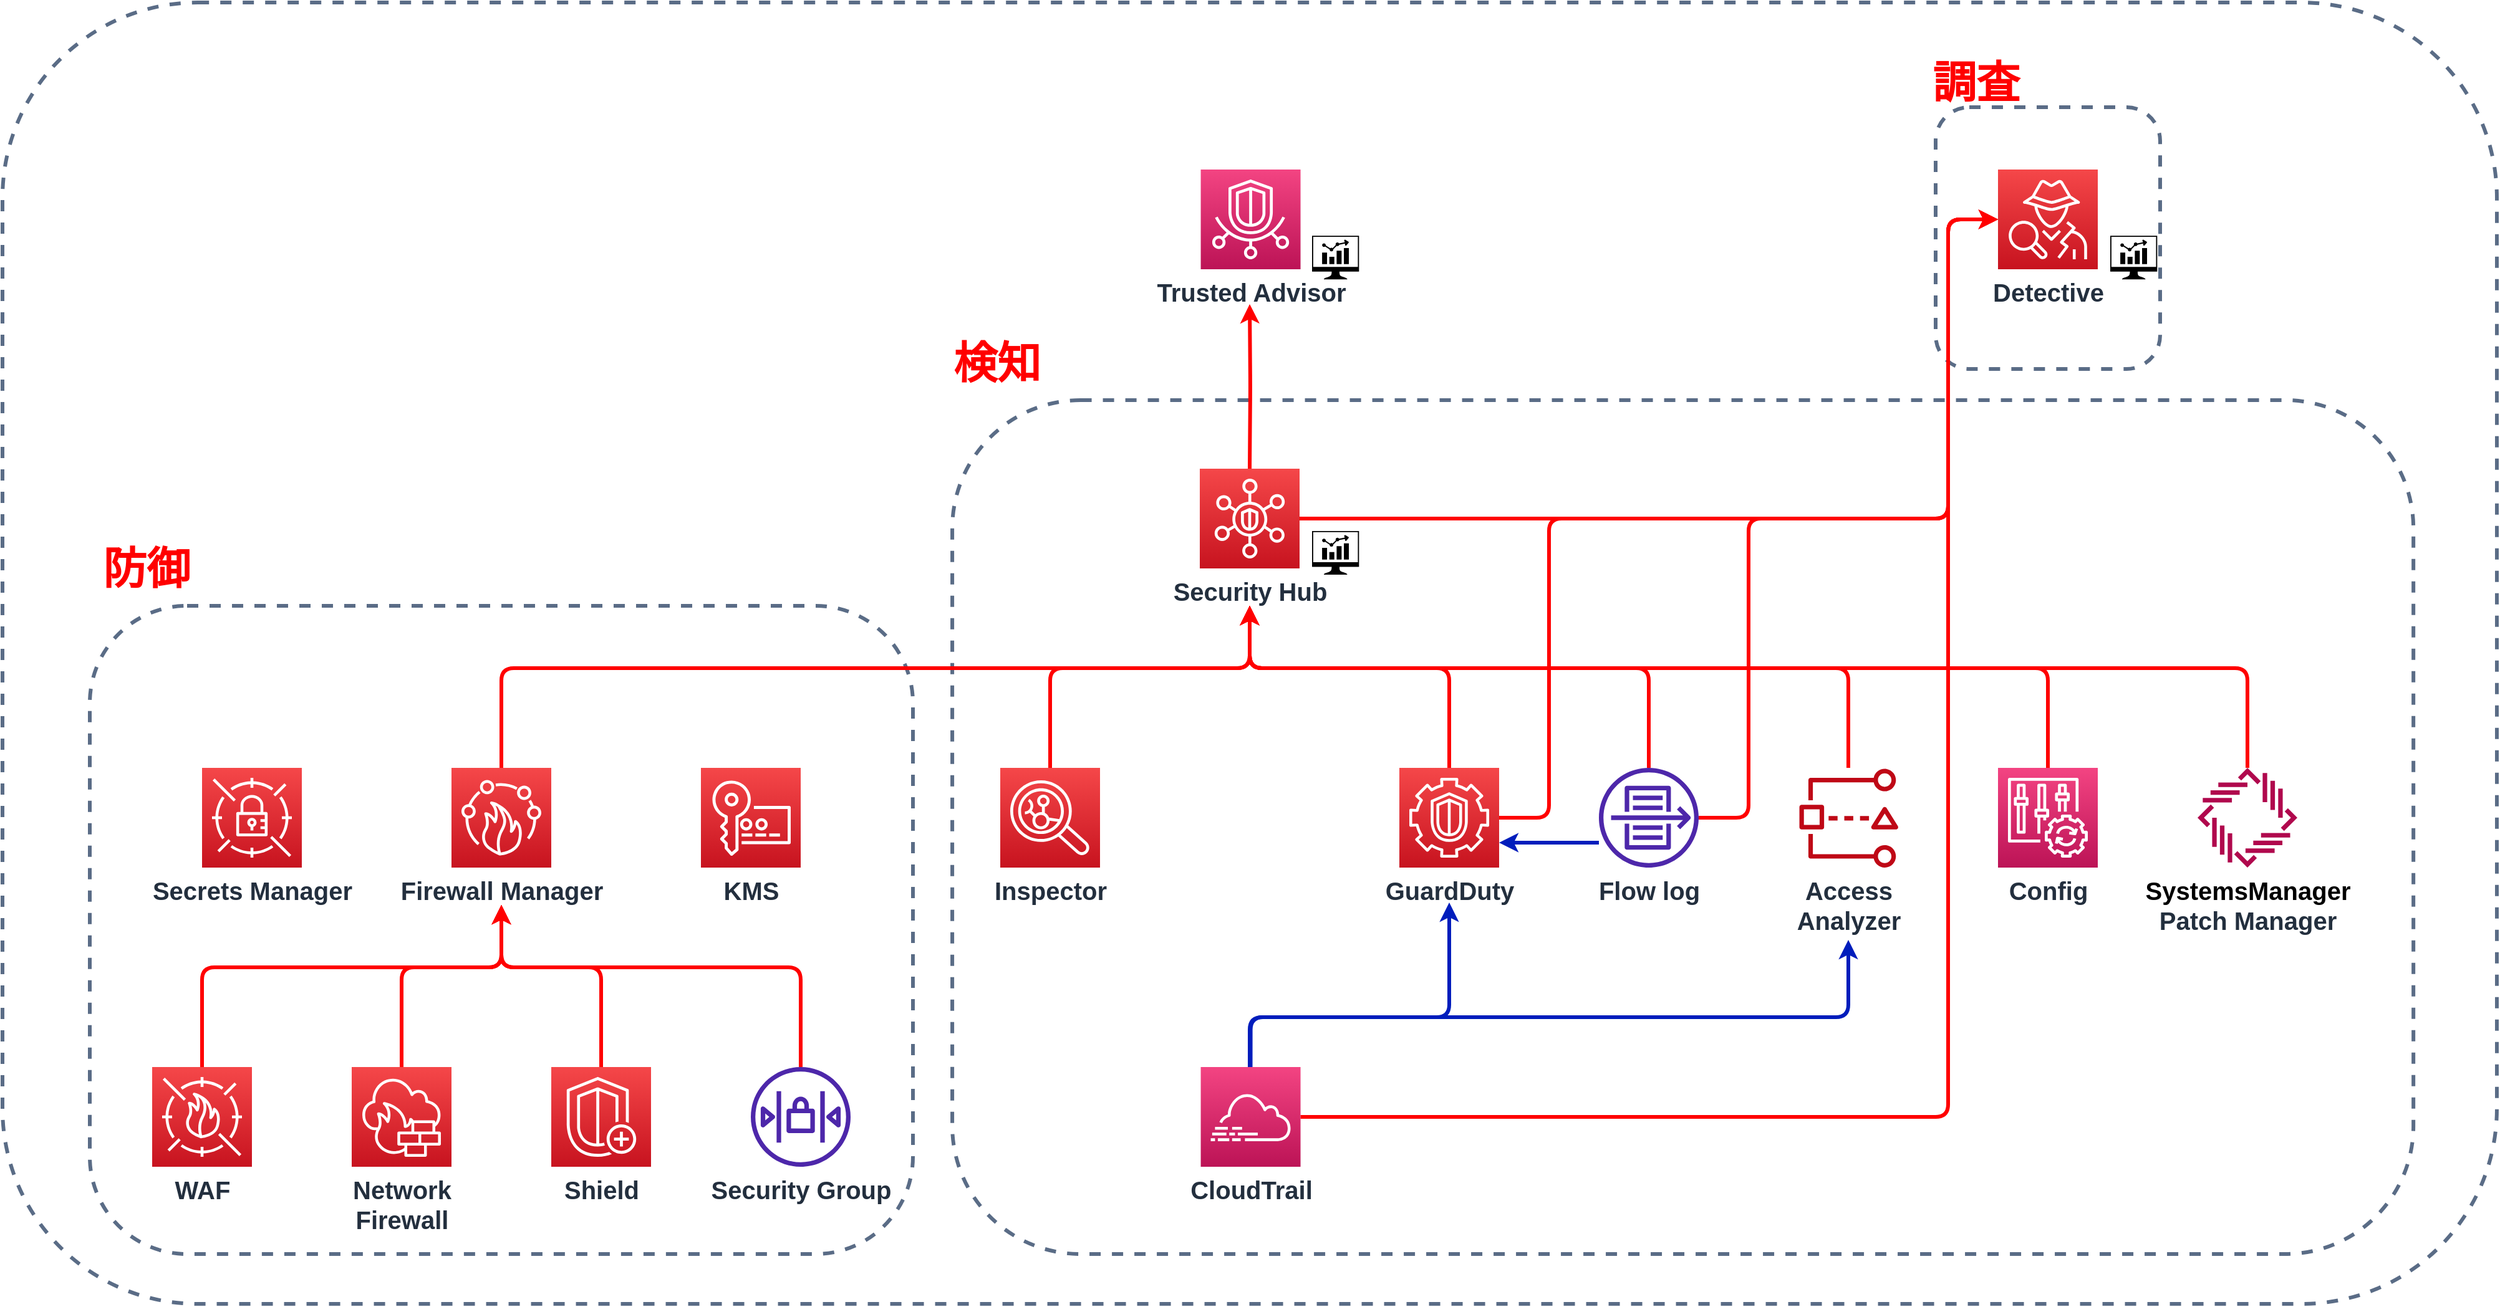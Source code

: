 <mxfile version="20.3.0" type="device"><diagram id="Ht1M8jgEwFfnCIfOTk4-" name="Page-1"><mxGraphModel dx="1458" dy="1410" grid="0" gridSize="10" guides="1" tooltips="1" connect="1" arrows="1" fold="1" page="0" pageScale="1" pageWidth="1169" pageHeight="827" math="0" shadow="0"><root><mxCell id="0"/><mxCell id="1" parent="0"/><mxCell id="Hoq88QWIrNYYVE0v8V77-1" value="" style="fillColor=none;strokeColor=#5A6C86;dashed=1;verticalAlign=top;fontStyle=0;fontColor=#5A6C86;fontSize=35;strokeWidth=3;rounded=1;" parent="1" vertex="1"><mxGeometry x="2241.54" y="827" width="1171.54" height="685" as="geometry"/></mxCell><mxCell id="Hoq88QWIrNYYVE0v8V77-2" value="" style="fillColor=none;strokeColor=#5A6C86;dashed=1;verticalAlign=top;fontStyle=0;fontColor=#5A6C86;fontSize=35;strokeWidth=3;rounded=1;fillStyle=dashed;" parent="1" vertex="1"><mxGeometry x="1480" y="508" width="2000" height="1044" as="geometry"/></mxCell><mxCell id="Hoq88QWIrNYYVE0v8V77-3" value="" style="fillColor=none;strokeColor=#5A6C86;dashed=1;verticalAlign=top;fontStyle=0;fontColor=#5A6C86;fontSize=35;strokeWidth=3;rounded=1;" parent="1" vertex="1"><mxGeometry x="3030" y="592" width="180" height="210" as="geometry"/></mxCell><mxCell id="Hoq88QWIrNYYVE0v8V77-4" value="" style="fillColor=none;strokeColor=#5A6C86;dashed=1;verticalAlign=top;fontStyle=0;fontColor=#5A6C86;fontSize=35;strokeWidth=3;rounded=1;" parent="1" vertex="1"><mxGeometry x="1550" y="992" width="660" height="520" as="geometry"/></mxCell><mxCell id="Hoq88QWIrNYYVE0v8V77-5" value="Trusted Advisor" style="sketch=0;points=[[0,0,0],[0.25,0,0],[0.5,0,0],[0.75,0,0],[1,0,0],[0,1,0],[0.25,1,0],[0.5,1,0],[0.75,1,0],[1,1,0],[0,0.25,0],[0,0.5,0],[0,0.75,0],[1,0.25,0],[1,0.5,0],[1,0.75,0]];points=[[0,0,0],[0.25,0,0],[0.5,0,0],[0.75,0,0],[1,0,0],[0,1,0],[0.25,1,0],[0.5,1,0],[0.75,1,0],[1,1,0],[0,0.25,0],[0,0.5,0],[0,0.75,0],[1,0.25,0],[1,0.5,0],[1,0.75,0]];outlineConnect=0;fontColor=#232F3E;gradientColor=#F34482;gradientDirection=north;fillColor=#BC1356;strokeColor=#ffffff;dashed=0;verticalLabelPosition=bottom;verticalAlign=top;align=center;html=1;fontSize=20;fontStyle=1;aspect=fixed;shape=mxgraph.aws4.resourceIcon;resIcon=mxgraph.aws4.trusted_advisor;strokeWidth=3;" parent="1" vertex="1"><mxGeometry x="2440.77" y="642" width="80" height="80" as="geometry"/></mxCell><mxCell id="Hoq88QWIrNYYVE0v8V77-6" value="Detective" style="sketch=0;points=[[0,0,0],[0.25,0,0],[0.5,0,0],[0.75,0,0],[1,0,0],[0,1,0],[0.25,1,0],[0.5,1,0],[0.75,1,0],[1,1,0],[0,0.25,0],[0,0.5,0],[0,0.75,0],[1,0.25,0],[1,0.5,0],[1,0.75,0]];outlineConnect=0;fontColor=#232F3E;gradientColor=#F54749;gradientDirection=north;fillColor=#C7131F;strokeColor=#ffffff;dashed=0;verticalLabelPosition=bottom;verticalAlign=top;align=center;html=1;fontSize=20;fontStyle=1;aspect=fixed;shape=mxgraph.aws4.resourceIcon;resIcon=mxgraph.aws4.detective;strokeWidth=3;" parent="1" vertex="1"><mxGeometry x="3080" y="642" width="80" height="80" as="geometry"/></mxCell><mxCell id="Hoq88QWIrNYYVE0v8V77-7" style="edgeStyle=orthogonalEdgeStyle;rounded=1;jumpStyle=none;orthogonalLoop=1;jettySize=auto;html=1;fontColor=#FF0000;startArrow=classic;startFill=1;endArrow=none;endFill=0;strokeColor=#FF0000;strokeWidth=3;entryX=0.5;entryY=0;entryDx=0;entryDy=0;entryPerimeter=0;" parent="1" target="Hoq88QWIrNYYVE0v8V77-8" edge="1"><mxGeometry relative="1" as="geometry"><mxPoint x="2480" y="992" as="sourcePoint"/><Array as="points"><mxPoint x="2480" y="1042"/><mxPoint x="2640" y="1042"/></Array></mxGeometry></mxCell><mxCell id="Hoq88QWIrNYYVE0v8V77-8" value="GuardDuty" style="sketch=0;points=[[0,0,0],[0.25,0,0],[0.5,0,0],[0.75,0,0],[1,0,0],[0,1,0],[0.25,1,0],[0.5,1,0],[0.75,1,0],[1,1,0],[0,0.25,0],[0,0.5,0],[0,0.75,0],[1,0.25,0],[1,0.5,0],[1,0.75,0]];outlineConnect=0;fontColor=#232F3E;gradientColor=#F54749;gradientDirection=north;fillColor=#C7131F;strokeColor=#ffffff;dashed=0;verticalLabelPosition=bottom;verticalAlign=top;align=center;html=1;fontSize=20;fontStyle=1;aspect=fixed;shape=mxgraph.aws4.resourceIcon;resIcon=mxgraph.aws4.guardduty;strokeWidth=3;" parent="1" vertex="1"><mxGeometry x="2600" y="1122" width="80" height="80" as="geometry"/></mxCell><mxCell id="Hoq88QWIrNYYVE0v8V77-9" style="edgeStyle=orthogonalEdgeStyle;rounded=1;jumpStyle=none;orthogonalLoop=1;jettySize=auto;html=1;exitX=0;exitY=0.5;exitDx=0;exitDy=0;exitPerimeter=0;entryX=1;entryY=0.5;entryDx=0;entryDy=0;entryPerimeter=0;fontColor=#FF0000;startArrow=classic;startFill=1;endArrow=none;endFill=0;strokeColor=#FF0000;strokeWidth=3;" parent="1" source="Hoq88QWIrNYYVE0v8V77-6" target="Hoq88QWIrNYYVE0v8V77-8" edge="1"><mxGeometry relative="1" as="geometry"><Array as="points"><mxPoint x="3040" y="682"/><mxPoint x="3040" y="922"/><mxPoint x="2720" y="922"/><mxPoint x="2720" y="1162"/></Array></mxGeometry></mxCell><mxCell id="Hoq88QWIrNYYVE0v8V77-10" style="edgeStyle=orthogonalEdgeStyle;rounded=1;jumpStyle=arc;orthogonalLoop=1;jettySize=auto;html=1;entryX=0.5;entryY=0;entryDx=0;entryDy=0;entryPerimeter=0;fontColor=#FF0000;startArrow=classic;startFill=1;endArrow=none;endFill=0;strokeColor=#FF0000;strokeWidth=3;" parent="1" target="Hoq88QWIrNYYVE0v8V77-11" edge="1"><mxGeometry relative="1" as="geometry"><mxPoint x="1880" y="1232" as="sourcePoint"/><Array as="points"><mxPoint x="1880" y="1282"/><mxPoint x="1640" y="1282"/></Array></mxGeometry></mxCell><mxCell id="Hoq88QWIrNYYVE0v8V77-11" value="WAF" style="sketch=0;points=[[0,0,0],[0.25,0,0],[0.5,0,0],[0.75,0,0],[1,0,0],[0,1,0],[0.25,1,0],[0.5,1,0],[0.75,1,0],[1,1,0],[0,0.25,0],[0,0.5,0],[0,0.75,0],[1,0.25,0],[1,0.5,0],[1,0.75,0]];outlineConnect=0;fontColor=#232F3E;gradientColor=#F54749;gradientDirection=north;fillColor=#C7131F;strokeColor=#ffffff;dashed=0;verticalLabelPosition=bottom;verticalAlign=top;align=center;html=1;fontSize=20;fontStyle=1;aspect=fixed;shape=mxgraph.aws4.resourceIcon;resIcon=mxgraph.aws4.waf;strokeWidth=3;" parent="1" vertex="1"><mxGeometry x="1600" y="1362" width="80" height="80" as="geometry"/></mxCell><mxCell id="Hoq88QWIrNYYVE0v8V77-12" style="edgeStyle=orthogonalEdgeStyle;rounded=1;jumpStyle=none;orthogonalLoop=1;jettySize=auto;html=1;entryX=0.5;entryY=0;entryDx=0;entryDy=0;entryPerimeter=0;fontColor=#FF0000;startArrow=classic;startFill=1;endArrow=none;endFill=0;strokeColor=#FF0000;strokeWidth=3;" parent="1" target="Hoq88QWIrNYYVE0v8V77-13" edge="1"><mxGeometry relative="1" as="geometry"><mxPoint x="2480" y="750" as="sourcePoint"/></mxGeometry></mxCell><mxCell id="Hoq88QWIrNYYVE0v8V77-13" value="Security Hub" style="sketch=0;points=[[0,0,0],[0.25,0,0],[0.5,0,0],[0.75,0,0],[1,0,0],[0,1,0],[0.25,1,0],[0.5,1,0],[0.75,1,0],[1,1,0],[0,0.25,0],[0,0.5,0],[0,0.75,0],[1,0.25,0],[1,0.5,0],[1,0.75,0]];outlineConnect=0;fontColor=#232F3E;gradientColor=#F54749;gradientDirection=north;fillColor=#C7131F;strokeColor=#ffffff;dashed=0;verticalLabelPosition=bottom;verticalAlign=top;align=center;html=1;fontSize=20;fontStyle=1;aspect=fixed;shape=mxgraph.aws4.resourceIcon;resIcon=mxgraph.aws4.security_hub;strokeWidth=3;" parent="1" vertex="1"><mxGeometry x="2440" y="882" width="80" height="80" as="geometry"/></mxCell><mxCell id="Hoq88QWIrNYYVE0v8V77-14" style="edgeStyle=orthogonalEdgeStyle;rounded=1;jumpStyle=none;orthogonalLoop=1;jettySize=auto;html=1;exitX=0;exitY=0.5;exitDx=0;exitDy=0;exitPerimeter=0;entryX=1;entryY=0.5;entryDx=0;entryDy=0;entryPerimeter=0;fontColor=#FF0000;startArrow=classic;startFill=1;endArrow=none;endFill=0;strokeColor=#FF0000;strokeWidth=3;" parent="1" source="Hoq88QWIrNYYVE0v8V77-6" target="Hoq88QWIrNYYVE0v8V77-13" edge="1"><mxGeometry relative="1" as="geometry"><Array as="points"><mxPoint x="3040" y="682"/><mxPoint x="3040" y="922"/></Array></mxGeometry></mxCell><mxCell id="Hoq88QWIrNYYVE0v8V77-17" style="edgeStyle=orthogonalEdgeStyle;rounded=1;jumpStyle=none;orthogonalLoop=1;jettySize=auto;html=1;fontColor=#FF0000;startArrow=classic;startFill=1;endArrow=none;endFill=0;strokeColor=#FF0000;strokeWidth=3;" parent="1" target="Hoq88QWIrNYYVE0v8V77-18" edge="1"><mxGeometry relative="1" as="geometry"><mxPoint x="2480" y="992" as="sourcePoint"/><Array as="points"><mxPoint x="2480" y="1042"/><mxPoint x="2960" y="1042"/></Array></mxGeometry></mxCell><mxCell id="Hoq88QWIrNYYVE0v8V77-18" value="Access &lt;br style=&quot;font-size: 20px;&quot;&gt;Analyzer" style="sketch=0;outlineConnect=0;fontColor=#232F3E;gradientColor=none;fillColor=#BF0816;strokeColor=none;dashed=0;verticalLabelPosition=bottom;verticalAlign=top;align=center;html=1;fontSize=20;fontStyle=1;aspect=fixed;pointerEvents=1;shape=mxgraph.aws4.access_analyzer;strokeWidth=3;" parent="1" vertex="1"><mxGeometry x="2920" y="1122" width="80.8" height="80" as="geometry"/></mxCell><mxCell id="Hoq88QWIrNYYVE0v8V77-19" value="" style="edgeStyle=orthogonalEdgeStyle;rounded=1;jumpStyle=none;orthogonalLoop=1;jettySize=auto;html=1;fontColor=#FF0000;startArrow=classic;startFill=1;endArrow=none;endFill=0;strokeColor=#001DBC;strokeWidth=3;exitX=1;exitY=0.75;exitDx=0;exitDy=0;exitPerimeter=0;" parent="1" source="Hoq88QWIrNYYVE0v8V77-8" target="Hoq88QWIrNYYVE0v8V77-21" edge="1"><mxGeometry relative="1" as="geometry"><Array as="points"><mxPoint x="2740" y="1182"/><mxPoint x="2740" y="1182"/></Array></mxGeometry></mxCell><mxCell id="Hoq88QWIrNYYVE0v8V77-20" style="edgeStyle=orthogonalEdgeStyle;rounded=1;jumpStyle=none;orthogonalLoop=1;jettySize=auto;html=1;fontColor=#FF0000;startArrow=classic;startFill=1;endArrow=none;endFill=0;strokeColor=#FF0000;strokeWidth=3;" parent="1" target="Hoq88QWIrNYYVE0v8V77-21" edge="1"><mxGeometry relative="1" as="geometry"><mxPoint x="2480" y="992" as="sourcePoint"/><Array as="points"><mxPoint x="2480" y="1042"/><mxPoint x="2800" y="1042"/></Array></mxGeometry></mxCell><mxCell id="Hoq88QWIrNYYVE0v8V77-21" value="Flow log" style="sketch=0;outlineConnect=0;fontColor=#232F3E;gradientColor=none;fillColor=#4D27AA;strokeColor=none;dashed=0;verticalLabelPosition=bottom;verticalAlign=top;align=center;html=1;fontSize=20;fontStyle=1;aspect=fixed;pointerEvents=1;shape=mxgraph.aws4.flow_logs;strokeWidth=3;" parent="1" vertex="1"><mxGeometry x="2760" y="1122" width="80" height="80" as="geometry"/></mxCell><mxCell id="Hoq88QWIrNYYVE0v8V77-22" style="edgeStyle=orthogonalEdgeStyle;rounded=1;jumpStyle=none;orthogonalLoop=1;jettySize=auto;html=1;fontColor=#FF0000;startArrow=classic;startFill=1;endArrow=none;endFill=0;strokeColor=#FF0000;strokeWidth=3;exitX=0;exitY=0.5;exitDx=0;exitDy=0;exitPerimeter=0;" parent="1" source="Hoq88QWIrNYYVE0v8V77-6" target="Hoq88QWIrNYYVE0v8V77-21" edge="1"><mxGeometry relative="1" as="geometry"><Array as="points"><mxPoint x="3040" y="682"/><mxPoint x="3040" y="922"/><mxPoint x="2880" y="922"/><mxPoint x="2880" y="1162"/></Array></mxGeometry></mxCell><mxCell id="Hoq88QWIrNYYVE0v8V77-24" value="CloudTrail" style="sketch=0;points=[[0,0,0],[0.25,0,0],[0.5,0,0],[0.75,0,0],[1,0,0],[0,1,0],[0.25,1,0],[0.5,1,0],[0.75,1,0],[1,1,0],[0,0.25,0],[0,0.5,0],[0,0.75,0],[1,0.25,0],[1,0.5,0],[1,0.75,0]];points=[[0,0,0],[0.25,0,0],[0.5,0,0],[0.75,0,0],[1,0,0],[0,1,0],[0.25,1,0],[0.5,1,0],[0.75,1,0],[1,1,0],[0,0.25,0],[0,0.5,0],[0,0.75,0],[1,0.25,0],[1,0.5,0],[1,0.75,0]];outlineConnect=0;fontColor=#232F3E;gradientColor=#F34482;gradientDirection=north;fillColor=#BC1356;strokeColor=#ffffff;dashed=0;verticalLabelPosition=bottom;verticalAlign=top;align=center;html=1;fontSize=20;fontStyle=1;aspect=fixed;shape=mxgraph.aws4.resourceIcon;resIcon=mxgraph.aws4.cloudtrail;strokeWidth=3;" parent="1" vertex="1"><mxGeometry x="2440.77" y="1362" width="80" height="80" as="geometry"/></mxCell><mxCell id="Hoq88QWIrNYYVE0v8V77-25" style="edgeStyle=orthogonalEdgeStyle;rounded=1;jumpStyle=none;orthogonalLoop=1;jettySize=auto;html=1;exitX=0;exitY=0.5;exitDx=0;exitDy=0;exitPerimeter=0;entryX=1;entryY=0.5;entryDx=0;entryDy=0;entryPerimeter=0;fontColor=#FF0000;startArrow=classic;startFill=1;endArrow=none;endFill=0;strokeColor=#FF0000;strokeWidth=3;" parent="1" source="Hoq88QWIrNYYVE0v8V77-6" target="Hoq88QWIrNYYVE0v8V77-24" edge="1"><mxGeometry relative="1" as="geometry"><Array as="points"><mxPoint x="3040" y="682"/><mxPoint x="3040" y="1402"/></Array></mxGeometry></mxCell><mxCell id="Hoq88QWIrNYYVE0v8V77-26" style="edgeStyle=orthogonalEdgeStyle;rounded=1;jumpStyle=none;orthogonalLoop=1;jettySize=auto;html=1;fontColor=#FF0000;startArrow=classic;startFill=1;endArrow=none;endFill=0;strokeColor=#FF0000;strokeWidth=3;entryX=0.5;entryY=0;entryDx=0;entryDy=0;entryPerimeter=0;" parent="1" target="Hoq88QWIrNYYVE0v8V77-27" edge="1"><mxGeometry relative="1" as="geometry"><mxPoint x="2480" y="992" as="sourcePoint"/><Array as="points"><mxPoint x="2480" y="1042"/><mxPoint x="3120" y="1042"/></Array></mxGeometry></mxCell><mxCell id="Hoq88QWIrNYYVE0v8V77-27" value="Config" style="sketch=0;points=[[0,0,0],[0.25,0,0],[0.5,0,0],[0.75,0,0],[1,0,0],[0,1,0],[0.25,1,0],[0.5,1,0],[0.75,1,0],[1,1,0],[0,0.25,0],[0,0.5,0],[0,0.75,0],[1,0.25,0],[1,0.5,0],[1,0.75,0]];points=[[0,0,0],[0.25,0,0],[0.5,0,0],[0.75,0,0],[1,0,0],[0,1,0],[0.25,1,0],[0.5,1,0],[0.75,1,0],[1,1,0],[0,0.25,0],[0,0.5,0],[0,0.75,0],[1,0.25,0],[1,0.5,0],[1,0.75,0]];outlineConnect=0;fontColor=#232F3E;gradientColor=#F34482;gradientDirection=north;fillColor=#BC1356;strokeColor=#ffffff;dashed=0;verticalLabelPosition=bottom;verticalAlign=top;align=center;html=1;fontSize=20;fontStyle=1;aspect=fixed;shape=mxgraph.aws4.resourceIcon;resIcon=mxgraph.aws4.config;strokeWidth=3;" parent="1" vertex="1"><mxGeometry x="3080" y="1122" width="80" height="80" as="geometry"/></mxCell><mxCell id="Hoq88QWIrNYYVE0v8V77-28" style="edgeStyle=orthogonalEdgeStyle;rounded=1;jumpStyle=arc;orthogonalLoop=1;jettySize=auto;html=1;entryX=0.5;entryY=0;entryDx=0;entryDy=0;entryPerimeter=0;fontColor=#FF0000;startArrow=classic;startFill=1;endArrow=none;endFill=0;strokeColor=#FF0000;strokeWidth=3;" parent="1" target="Hoq88QWIrNYYVE0v8V77-29" edge="1"><mxGeometry relative="1" as="geometry"><mxPoint x="1880" y="1232" as="sourcePoint"/><Array as="points"><mxPoint x="1880" y="1282"/><mxPoint x="1960" y="1282"/></Array></mxGeometry></mxCell><mxCell id="Hoq88QWIrNYYVE0v8V77-29" value="Shield" style="sketch=0;points=[[0,0,0],[0.25,0,0],[0.5,0,0],[0.75,0,0],[1,0,0],[0,1,0],[0.25,1,0],[0.5,1,0],[0.75,1,0],[1,1,0],[0,0.25,0],[0,0.5,0],[0,0.75,0],[1,0.25,0],[1,0.5,0],[1,0.75,0]];outlineConnect=0;fontColor=#232F3E;gradientColor=#F54749;gradientDirection=north;fillColor=#C7131F;strokeColor=#ffffff;dashed=0;verticalLabelPosition=bottom;verticalAlign=top;align=center;html=1;fontSize=20;fontStyle=1;aspect=fixed;shape=mxgraph.aws4.resourceIcon;resIcon=mxgraph.aws4.shield;labelBackgroundColor=none;strokeWidth=3;" parent="1" vertex="1"><mxGeometry x="1920" y="1362" width="80" height="80" as="geometry"/></mxCell><mxCell id="Hoq88QWIrNYYVE0v8V77-30" style="edgeStyle=orthogonalEdgeStyle;rounded=1;jumpStyle=none;orthogonalLoop=1;jettySize=auto;html=1;entryX=0.5;entryY=0;entryDx=0;entryDy=0;entryPerimeter=0;fontColor=#FF0000;startArrow=classic;startFill=1;endArrow=none;endFill=0;strokeColor=#FF0000;strokeWidth=3;" parent="1" target="Hoq88QWIrNYYVE0v8V77-31" edge="1"><mxGeometry relative="1" as="geometry"><mxPoint x="2480" y="992" as="sourcePoint"/><Array as="points"><mxPoint x="2480" y="1042"/><mxPoint x="1880" y="1042"/></Array></mxGeometry></mxCell><mxCell id="Hoq88QWIrNYYVE0v8V77-31" value="Firewall Manager" style="sketch=0;points=[[0,0,0],[0.25,0,0],[0.5,0,0],[0.75,0,0],[1,0,0],[0,1,0],[0.25,1,0],[0.5,1,0],[0.75,1,0],[1,1,0],[0,0.25,0],[0,0.5,0],[0,0.75,0],[1,0.25,0],[1,0.5,0],[1,0.75,0]];outlineConnect=0;fontColor=#232F3E;gradientColor=#F54749;gradientDirection=north;fillColor=#C7131F;strokeColor=#ffffff;dashed=0;verticalLabelPosition=bottom;verticalAlign=top;align=center;html=1;fontSize=20;fontStyle=1;aspect=fixed;shape=mxgraph.aws4.resourceIcon;resIcon=mxgraph.aws4.firewall_manager;labelBackgroundColor=none;strokeWidth=3;" parent="1" vertex="1"><mxGeometry x="1840" y="1122" width="80" height="80" as="geometry"/></mxCell><mxCell id="Hoq88QWIrNYYVE0v8V77-32" style="edgeStyle=orthogonalEdgeStyle;rounded=1;jumpStyle=none;orthogonalLoop=1;jettySize=auto;html=1;entryX=0.5;entryY=0;entryDx=0;entryDy=0;entryPerimeter=0;fontColor=#FF0000;startArrow=classic;startFill=1;endArrow=none;endFill=0;strokeColor=#FF0000;strokeWidth=3;" parent="1" target="Hoq88QWIrNYYVE0v8V77-33" edge="1"><mxGeometry relative="1" as="geometry"><mxPoint x="1880" y="1232" as="sourcePoint"/><Array as="points"><mxPoint x="1880" y="1282"/><mxPoint x="1800" y="1282"/></Array></mxGeometry></mxCell><mxCell id="Hoq88QWIrNYYVE0v8V77-33" value="Network &lt;br style=&quot;font-size: 20px;&quot;&gt;Firewall" style="sketch=0;points=[[0,0,0],[0.25,0,0],[0.5,0,0],[0.75,0,0],[1,0,0],[0,1,0],[0.25,1,0],[0.5,1,0],[0.75,1,0],[1,1,0],[0,0.25,0],[0,0.5,0],[0,0.75,0],[1,0.25,0],[1,0.5,0],[1,0.75,0]];outlineConnect=0;fontColor=#232F3E;gradientColor=#F54749;gradientDirection=north;fillColor=#C7131F;strokeColor=#ffffff;dashed=0;verticalLabelPosition=bottom;verticalAlign=top;align=center;html=1;fontSize=20;fontStyle=1;aspect=fixed;shape=mxgraph.aws4.resourceIcon;resIcon=mxgraph.aws4.network_firewall;labelBackgroundColor=none;strokeWidth=3;" parent="1" vertex="1"><mxGeometry x="1760" y="1362" width="80" height="80" as="geometry"/></mxCell><mxCell id="Hoq88QWIrNYYVE0v8V77-34" style="edgeStyle=orthogonalEdgeStyle;rounded=1;jumpStyle=none;orthogonalLoop=1;jettySize=auto;html=1;entryX=0.5;entryY=0;entryDx=0;entryDy=0;entryPerimeter=0;fontColor=#FF0000;startArrow=classic;startFill=1;endArrow=none;endFill=0;strokeColor=#FF0000;strokeWidth=3;" parent="1" target="Hoq88QWIrNYYVE0v8V77-35" edge="1"><mxGeometry relative="1" as="geometry"><mxPoint x="2480" y="992" as="sourcePoint"/><Array as="points"><mxPoint x="2480" y="1042"/><mxPoint x="2320" y="1042"/></Array></mxGeometry></mxCell><mxCell id="Hoq88QWIrNYYVE0v8V77-35" value="Inspector" style="sketch=0;points=[[0,0,0],[0.25,0,0],[0.5,0,0],[0.75,0,0],[1,0,0],[0,1,0],[0.25,1,0],[0.5,1,0],[0.75,1,0],[1,1,0],[0,0.25,0],[0,0.5,0],[0,0.75,0],[1,0.25,0],[1,0.5,0],[1,0.75,0]];outlineConnect=0;fontColor=#232F3E;gradientColor=#F54749;gradientDirection=north;fillColor=#C7131F;strokeColor=#ffffff;dashed=0;verticalLabelPosition=bottom;verticalAlign=top;align=center;html=1;fontSize=20;fontStyle=1;aspect=fixed;shape=mxgraph.aws4.resourceIcon;resIcon=mxgraph.aws4.inspector;strokeWidth=3;" parent="1" vertex="1"><mxGeometry x="2280" y="1122" width="80" height="80" as="geometry"/></mxCell><mxCell id="Hoq88QWIrNYYVE0v8V77-36" style="edgeStyle=orthogonalEdgeStyle;rounded=1;jumpStyle=none;orthogonalLoop=1;jettySize=auto;html=1;fontColor=#FF0000;startArrow=classic;startFill=1;endArrow=none;endFill=0;strokeColor=#FF0000;strokeWidth=3;" parent="1" target="Hoq88QWIrNYYVE0v8V77-37" edge="1"><mxGeometry relative="1" as="geometry"><mxPoint x="1880" y="1232" as="sourcePoint"/><Array as="points"><mxPoint x="1880" y="1282"/><mxPoint x="2120" y="1282"/></Array></mxGeometry></mxCell><mxCell id="Hoq88QWIrNYYVE0v8V77-37" value="Security Group" style="sketch=0;outlineConnect=0;fontColor=#232F3E;gradientColor=none;fillColor=#4D27AA;strokeColor=none;dashed=0;verticalLabelPosition=bottom;verticalAlign=top;align=center;html=1;fontSize=20;fontStyle=1;aspect=fixed;pointerEvents=1;shape=mxgraph.aws4.network_access_control_list;strokeWidth=3;" parent="1" vertex="1"><mxGeometry x="2080" y="1362" width="80" height="80" as="geometry"/></mxCell><mxCell id="Hoq88QWIrNYYVE0v8V77-38" style="edgeStyle=orthogonalEdgeStyle;rounded=1;jumpStyle=none;orthogonalLoop=1;jettySize=auto;html=1;entryX=0.5;entryY=0;entryDx=0;entryDy=0;entryPerimeter=0;fontColor=#FF0000;startArrow=classic;startFill=1;endArrow=none;endFill=0;strokeColor=#FF0000;strokeWidth=3;" parent="1" edge="1"><mxGeometry relative="1" as="geometry"><mxPoint x="2480" y="992" as="sourcePoint"/><mxPoint x="3280" y="1122" as="targetPoint"/><Array as="points"><mxPoint x="2480" y="1042"/><mxPoint x="3280" y="1042"/></Array></mxGeometry></mxCell><mxCell id="Hoq88QWIrNYYVE0v8V77-39" value="防御" style="text;html=1;align=center;verticalAlign=middle;resizable=0;points=[];autosize=1;strokeColor=none;fillColor=none;fontSize=35;fontColor=#FF0000;fontStyle=1;strokeWidth=3;" parent="1" vertex="1"><mxGeometry x="1550" y="932" width="90" height="60" as="geometry"/></mxCell><mxCell id="Hoq88QWIrNYYVE0v8V77-40" value="調査" style="text;html=1;align=center;verticalAlign=middle;resizable=0;points=[];autosize=1;strokeColor=none;fillColor=none;fontSize=35;fontColor=#FF0000;fontStyle=1;strokeWidth=3;" parent="1" vertex="1"><mxGeometry x="3016.54" y="542" width="90" height="60" as="geometry"/></mxCell><mxCell id="Hoq88QWIrNYYVE0v8V77-41" value="検知" style="text;html=1;align=center;verticalAlign=middle;resizable=0;points=[];autosize=1;strokeColor=none;fillColor=none;fontSize=35;fontColor=#FF0000;fontStyle=1;strokeWidth=3;" parent="1" vertex="1"><mxGeometry x="2231.54" y="767" width="90" height="60" as="geometry"/></mxCell><mxCell id="Hoq88QWIrNYYVE0v8V77-42" value="&lt;div style=&quot;font-size: 20px; font-weight: 700;&quot;&gt;&lt;span style=&quot;color: rgb(0, 0, 0);&quot;&gt;SystemsManager&lt;/span&gt;&lt;br&gt;&lt;/div&gt;&lt;div style=&quot;font-size: 20px; font-weight: 700;&quot;&gt;Patch Manager&lt;/div&gt;" style="sketch=0;outlineConnect=0;fontColor=#232F3E;gradientColor=none;fillColor=#B0084D;strokeColor=none;dashed=0;verticalLabelPosition=bottom;verticalAlign=top;align=center;html=1;fontSize=20;fontStyle=0;aspect=fixed;pointerEvents=1;shape=mxgraph.aws4.patch_manager;strokeWidth=3;" parent="1" vertex="1"><mxGeometry x="3240" y="1122" width="80" height="80" as="geometry"/></mxCell><mxCell id="Hoq88QWIrNYYVE0v8V77-43" value="KMS" style="sketch=0;points=[[0,0,0],[0.25,0,0],[0.5,0,0],[0.75,0,0],[1,0,0],[0,1,0],[0.25,1,0],[0.5,1,0],[0.75,1,0],[1,1,0],[0,0.25,0],[0,0.5,0],[0,0.75,0],[1,0.25,0],[1,0.5,0],[1,0.75,0]];outlineConnect=0;fontColor=#232F3E;gradientColor=#F54749;gradientDirection=north;fillColor=#C7131F;strokeColor=#ffffff;dashed=0;verticalLabelPosition=bottom;verticalAlign=top;align=center;html=1;fontSize=20;fontStyle=1;aspect=fixed;shape=mxgraph.aws4.resourceIcon;resIcon=mxgraph.aws4.key_management_service;labelBackgroundColor=none;strokeWidth=3;" parent="1" vertex="1"><mxGeometry x="2040.0" y="1122" width="80" height="80" as="geometry"/></mxCell><mxCell id="Hoq88QWIrNYYVE0v8V77-44" style="edgeStyle=orthogonalEdgeStyle;rounded=1;jumpStyle=arc;orthogonalLoop=1;jettySize=auto;html=1;fontColor=#FF0000;startArrow=classic;startFill=1;endArrow=none;endFill=0;strokeColor=#001DBC;strokeWidth=3;entryX=0.5;entryY=0;entryDx=0;entryDy=0;entryPerimeter=0;" parent="1" target="Hoq88QWIrNYYVE0v8V77-24" edge="1"><mxGeometry relative="1" as="geometry"><mxPoint x="2960" y="1260" as="sourcePoint"/><Array as="points"><mxPoint x="2960" y="1322"/><mxPoint x="2480" y="1322"/><mxPoint x="2480" y="1362"/></Array></mxGeometry></mxCell><mxCell id="Hoq88QWIrNYYVE0v8V77-45" style="edgeStyle=orthogonalEdgeStyle;rounded=1;jumpStyle=arc;orthogonalLoop=1;jettySize=auto;html=1;entryX=0.5;entryY=0;entryDx=0;entryDy=0;entryPerimeter=0;fontColor=#FF0000;startArrow=classic;startFill=1;endArrow=none;endFill=0;strokeColor=#001DBC;strokeWidth=3;" parent="1" target="Hoq88QWIrNYYVE0v8V77-24" edge="1"><mxGeometry relative="1" as="geometry"><mxPoint x="2640" y="1230" as="sourcePoint"/><Array as="points"><mxPoint x="2640" y="1322"/><mxPoint x="2481" y="1322"/></Array></mxGeometry></mxCell><mxCell id="Hoq88QWIrNYYVE0v8V77-47" value="Secrets Manager" style="sketch=0;points=[[0,0,0],[0.25,0,0],[0.5,0,0],[0.75,0,0],[1,0,0],[0,1,0],[0.25,1,0],[0.5,1,0],[0.75,1,0],[1,1,0],[0,0.25,0],[0,0.5,0],[0,0.75,0],[1,0.25,0],[1,0.5,0],[1,0.75,0]];outlineConnect=0;fontColor=#232F3E;gradientColor=#F54749;gradientDirection=north;fillColor=#C7131F;strokeColor=#ffffff;dashed=0;verticalLabelPosition=bottom;verticalAlign=top;align=center;html=1;fontSize=20;fontStyle=1;aspect=fixed;shape=mxgraph.aws4.resourceIcon;resIcon=mxgraph.aws4.secrets_manager;strokeWidth=3;" parent="1" vertex="1"><mxGeometry x="1640" y="1122" width="80" height="80" as="geometry"/></mxCell><mxCell id="Hoq88QWIrNYYVE0v8V77-48" value="" style="sketch=0;pointerEvents=1;shadow=0;dashed=0;html=1;strokeColor=none;fillColor=#000000;aspect=fixed;labelPosition=center;verticalLabelPosition=bottom;verticalAlign=top;align=center;outlineConnect=0;shape=mxgraph.vvd.nsx_dashboard;rounded=1;fillStyle=auto;" parent="1" vertex="1"><mxGeometry x="2530" y="695.11" width="37.66" height="35" as="geometry"/></mxCell><mxCell id="Hoq88QWIrNYYVE0v8V77-49" value="" style="sketch=0;pointerEvents=1;shadow=0;dashed=0;html=1;strokeColor=none;fillColor=#000000;aspect=fixed;labelPosition=center;verticalLabelPosition=bottom;verticalAlign=top;align=center;outlineConnect=0;shape=mxgraph.vvd.nsx_dashboard;rounded=1;fillStyle=auto;" parent="1" vertex="1"><mxGeometry x="2530" y="932" width="37.66" height="35" as="geometry"/></mxCell><mxCell id="Hoq88QWIrNYYVE0v8V77-50" value="" style="sketch=0;pointerEvents=1;shadow=0;dashed=0;html=1;strokeColor=none;fillColor=#000000;aspect=fixed;labelPosition=center;verticalLabelPosition=bottom;verticalAlign=top;align=center;outlineConnect=0;shape=mxgraph.vvd.nsx_dashboard;rounded=1;fillStyle=auto;" parent="1" vertex="1"><mxGeometry x="3170" y="695.11" width="37.66" height="35" as="geometry"/></mxCell></root></mxGraphModel></diagram></mxfile>